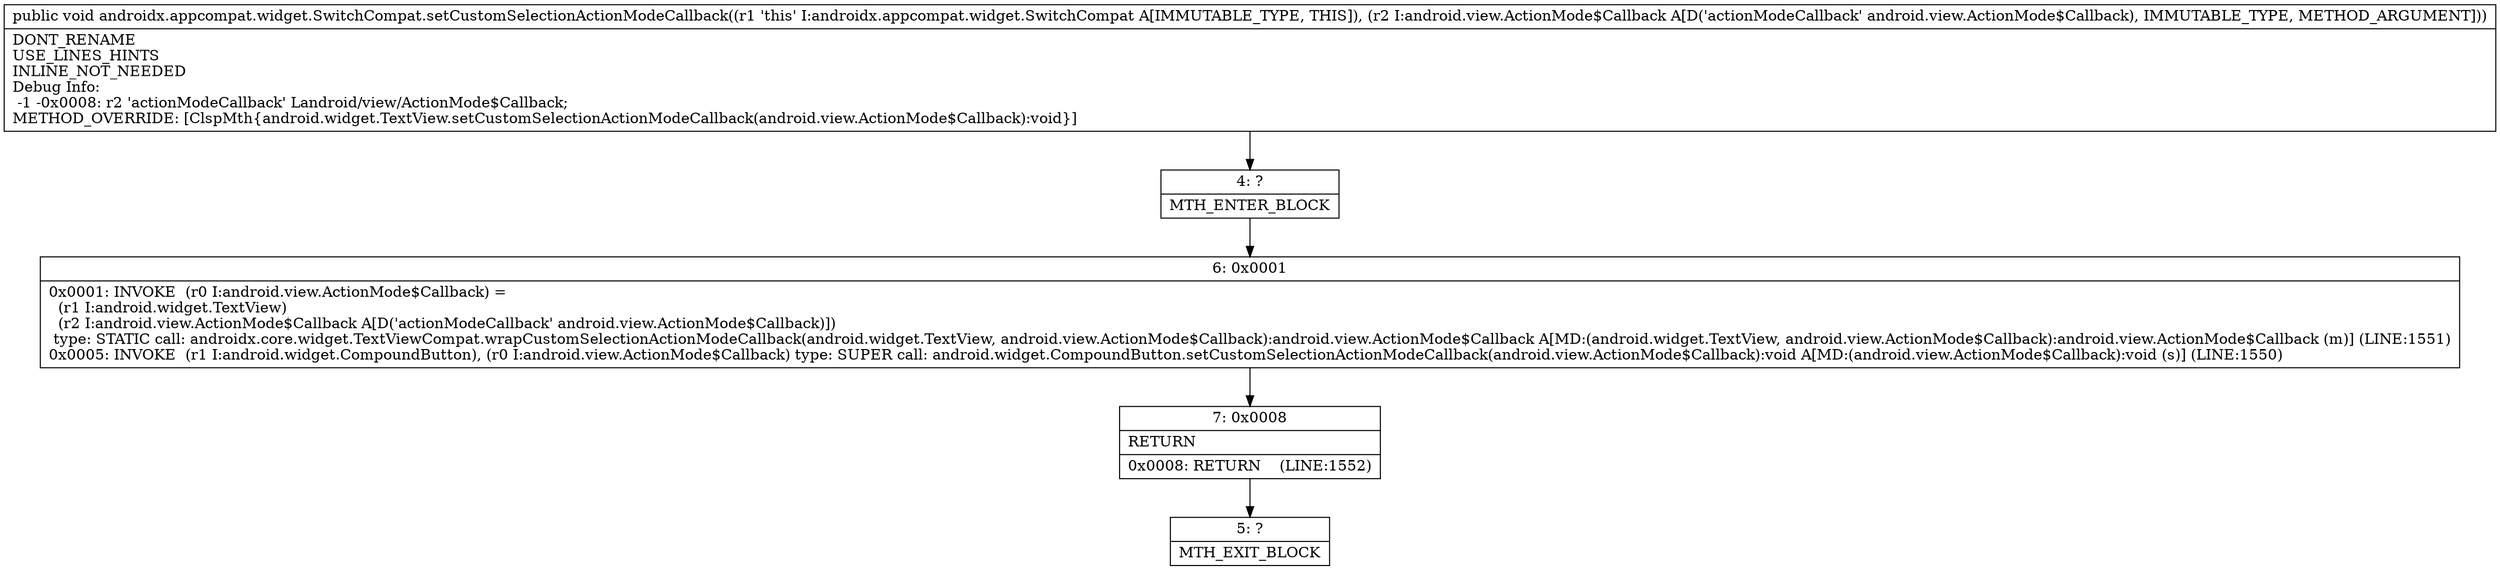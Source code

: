 digraph "CFG forandroidx.appcompat.widget.SwitchCompat.setCustomSelectionActionModeCallback(Landroid\/view\/ActionMode$Callback;)V" {
Node_4 [shape=record,label="{4\:\ ?|MTH_ENTER_BLOCK\l}"];
Node_6 [shape=record,label="{6\:\ 0x0001|0x0001: INVOKE  (r0 I:android.view.ActionMode$Callback) = \l  (r1 I:android.widget.TextView)\l  (r2 I:android.view.ActionMode$Callback A[D('actionModeCallback' android.view.ActionMode$Callback)])\l type: STATIC call: androidx.core.widget.TextViewCompat.wrapCustomSelectionActionModeCallback(android.widget.TextView, android.view.ActionMode$Callback):android.view.ActionMode$Callback A[MD:(android.widget.TextView, android.view.ActionMode$Callback):android.view.ActionMode$Callback (m)] (LINE:1551)\l0x0005: INVOKE  (r1 I:android.widget.CompoundButton), (r0 I:android.view.ActionMode$Callback) type: SUPER call: android.widget.CompoundButton.setCustomSelectionActionModeCallback(android.view.ActionMode$Callback):void A[MD:(android.view.ActionMode$Callback):void (s)] (LINE:1550)\l}"];
Node_7 [shape=record,label="{7\:\ 0x0008|RETURN\l|0x0008: RETURN    (LINE:1552)\l}"];
Node_5 [shape=record,label="{5\:\ ?|MTH_EXIT_BLOCK\l}"];
MethodNode[shape=record,label="{public void androidx.appcompat.widget.SwitchCompat.setCustomSelectionActionModeCallback((r1 'this' I:androidx.appcompat.widget.SwitchCompat A[IMMUTABLE_TYPE, THIS]), (r2 I:android.view.ActionMode$Callback A[D('actionModeCallback' android.view.ActionMode$Callback), IMMUTABLE_TYPE, METHOD_ARGUMENT]))  | DONT_RENAME\lUSE_LINES_HINTS\lINLINE_NOT_NEEDED\lDebug Info:\l  \-1 \-0x0008: r2 'actionModeCallback' Landroid\/view\/ActionMode$Callback;\lMETHOD_OVERRIDE: [ClspMth\{android.widget.TextView.setCustomSelectionActionModeCallback(android.view.ActionMode$Callback):void\}]\l}"];
MethodNode -> Node_4;Node_4 -> Node_6;
Node_6 -> Node_7;
Node_7 -> Node_5;
}

